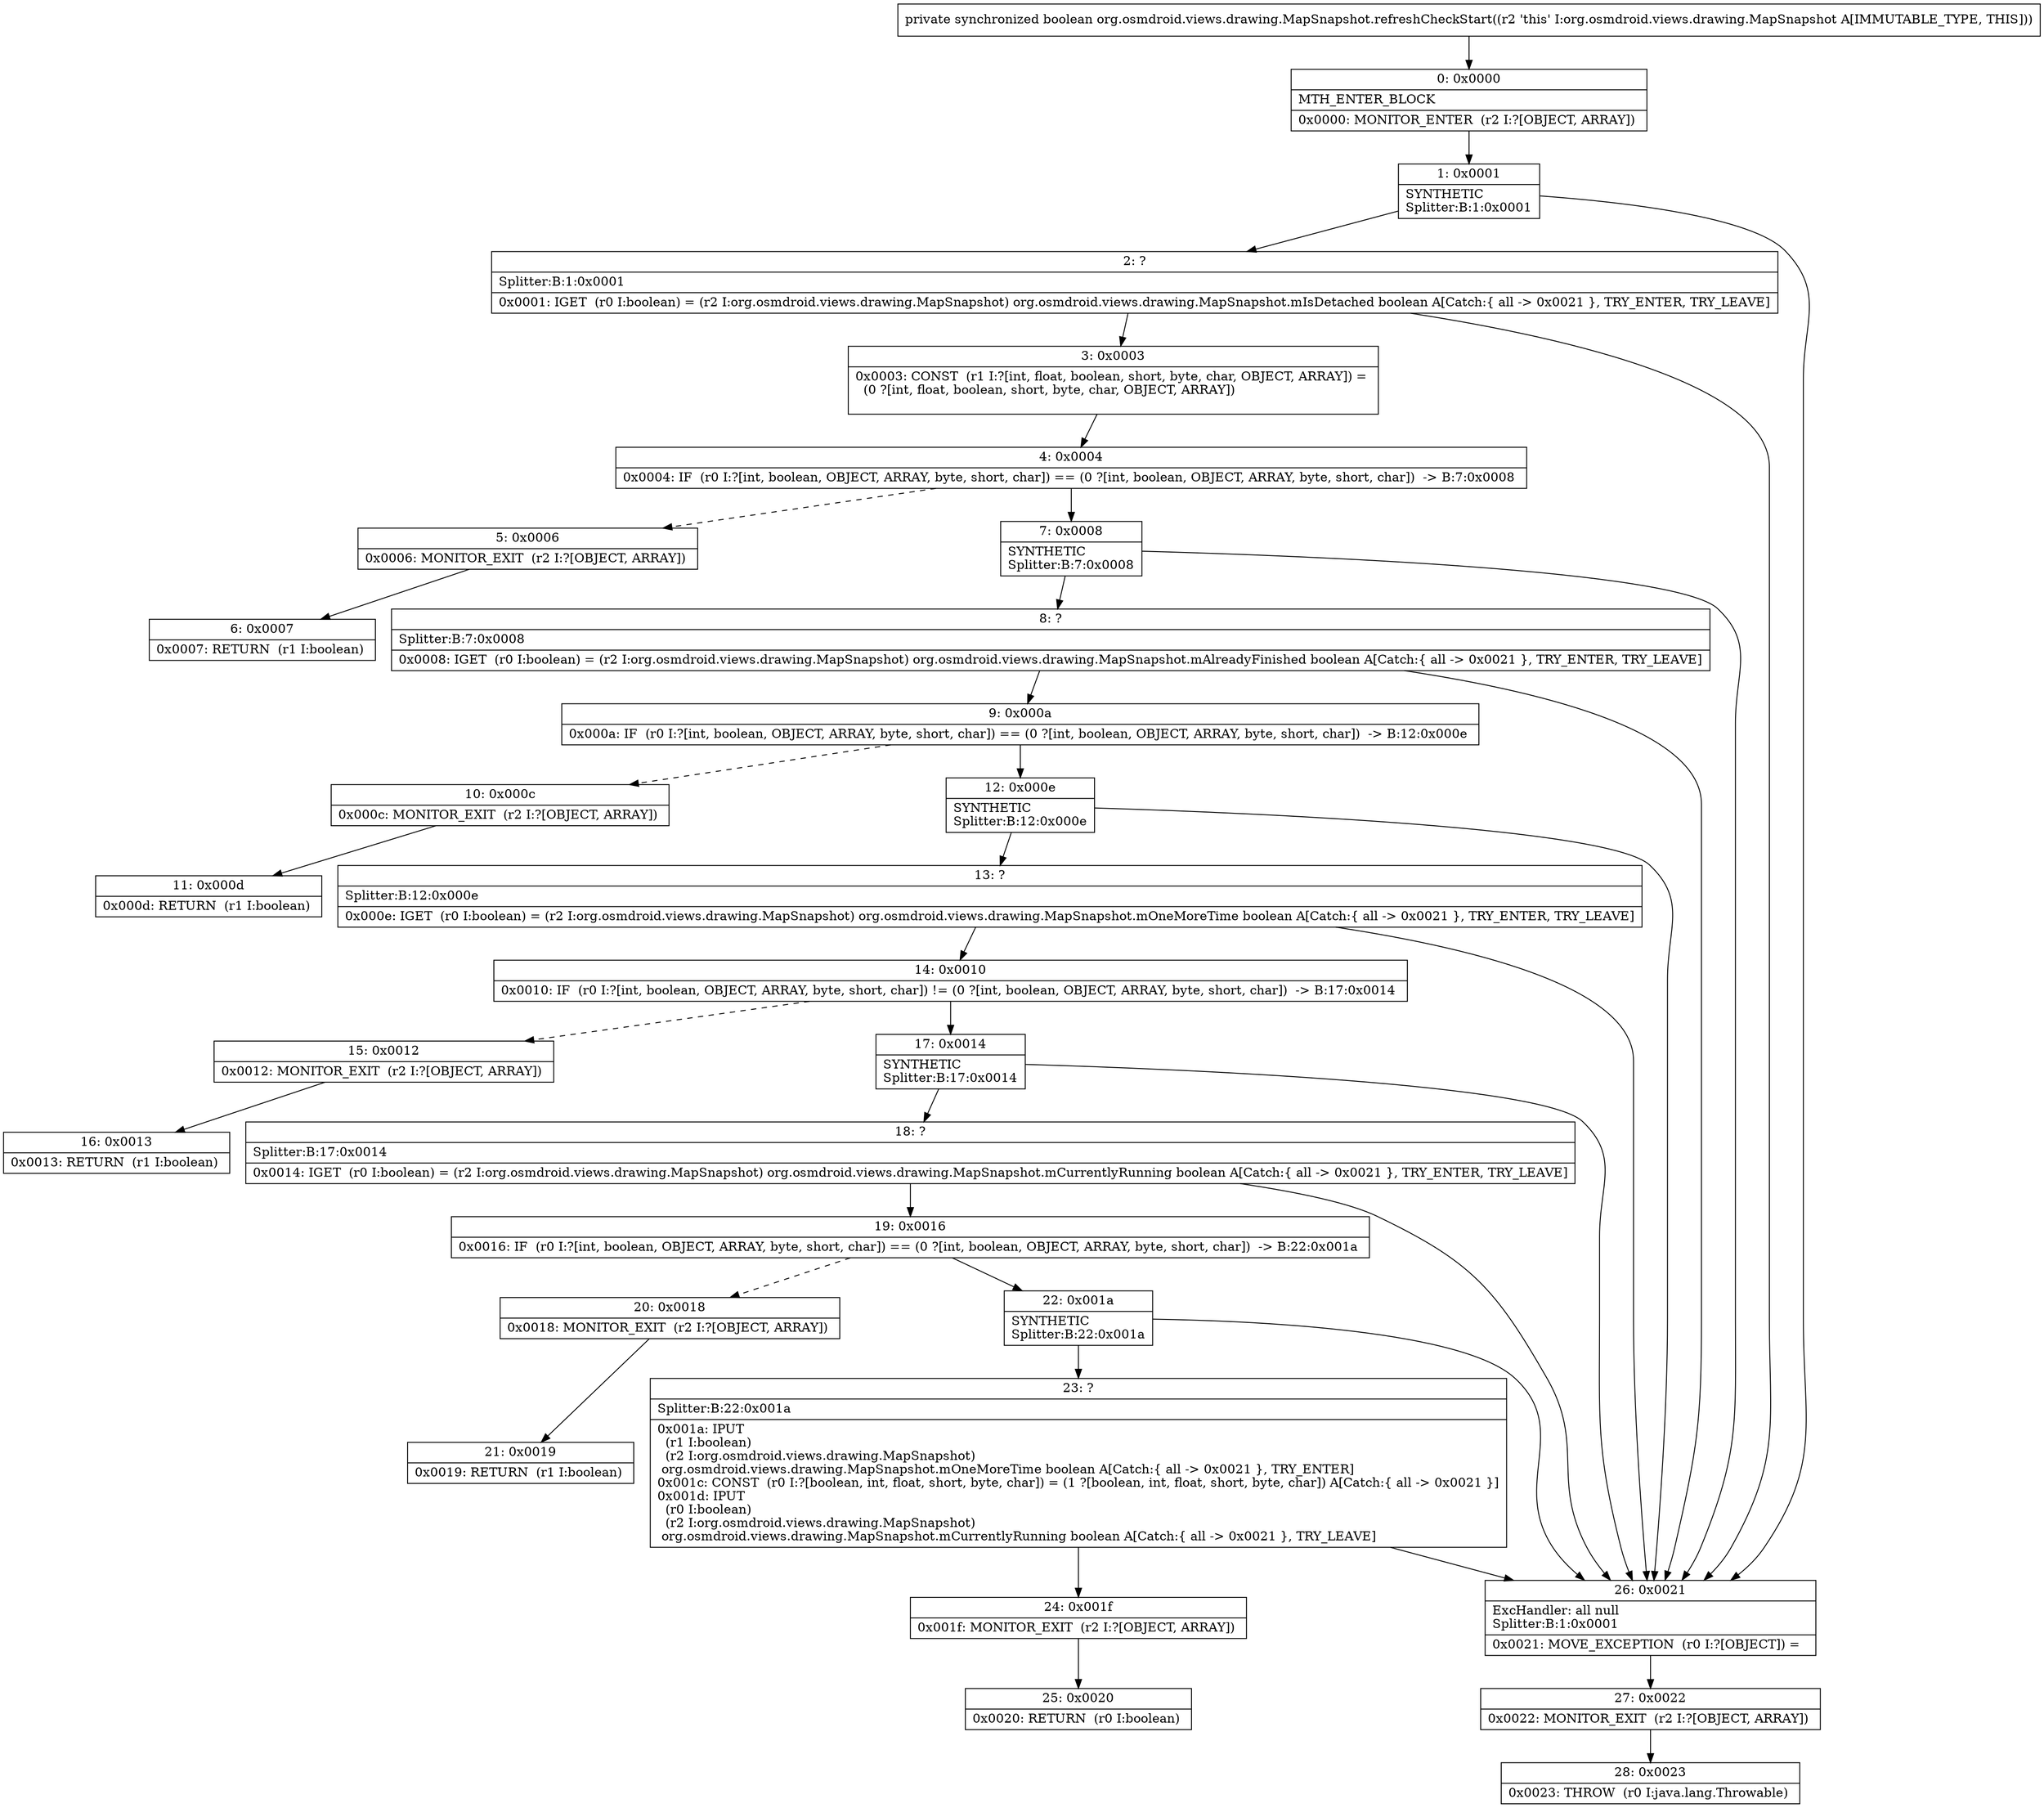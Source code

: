 digraph "CFG fororg.osmdroid.views.drawing.MapSnapshot.refreshCheckStart()Z" {
Node_0 [shape=record,label="{0\:\ 0x0000|MTH_ENTER_BLOCK\l|0x0000: MONITOR_ENTER  (r2 I:?[OBJECT, ARRAY]) \l}"];
Node_1 [shape=record,label="{1\:\ 0x0001|SYNTHETIC\lSplitter:B:1:0x0001\l}"];
Node_2 [shape=record,label="{2\:\ ?|Splitter:B:1:0x0001\l|0x0001: IGET  (r0 I:boolean) = (r2 I:org.osmdroid.views.drawing.MapSnapshot) org.osmdroid.views.drawing.MapSnapshot.mIsDetached boolean A[Catch:\{ all \-\> 0x0021 \}, TRY_ENTER, TRY_LEAVE]\l}"];
Node_3 [shape=record,label="{3\:\ 0x0003|0x0003: CONST  (r1 I:?[int, float, boolean, short, byte, char, OBJECT, ARRAY]) = \l  (0 ?[int, float, boolean, short, byte, char, OBJECT, ARRAY])\l \l}"];
Node_4 [shape=record,label="{4\:\ 0x0004|0x0004: IF  (r0 I:?[int, boolean, OBJECT, ARRAY, byte, short, char]) == (0 ?[int, boolean, OBJECT, ARRAY, byte, short, char])  \-\> B:7:0x0008 \l}"];
Node_5 [shape=record,label="{5\:\ 0x0006|0x0006: MONITOR_EXIT  (r2 I:?[OBJECT, ARRAY]) \l}"];
Node_6 [shape=record,label="{6\:\ 0x0007|0x0007: RETURN  (r1 I:boolean) \l}"];
Node_7 [shape=record,label="{7\:\ 0x0008|SYNTHETIC\lSplitter:B:7:0x0008\l}"];
Node_8 [shape=record,label="{8\:\ ?|Splitter:B:7:0x0008\l|0x0008: IGET  (r0 I:boolean) = (r2 I:org.osmdroid.views.drawing.MapSnapshot) org.osmdroid.views.drawing.MapSnapshot.mAlreadyFinished boolean A[Catch:\{ all \-\> 0x0021 \}, TRY_ENTER, TRY_LEAVE]\l}"];
Node_9 [shape=record,label="{9\:\ 0x000a|0x000a: IF  (r0 I:?[int, boolean, OBJECT, ARRAY, byte, short, char]) == (0 ?[int, boolean, OBJECT, ARRAY, byte, short, char])  \-\> B:12:0x000e \l}"];
Node_10 [shape=record,label="{10\:\ 0x000c|0x000c: MONITOR_EXIT  (r2 I:?[OBJECT, ARRAY]) \l}"];
Node_11 [shape=record,label="{11\:\ 0x000d|0x000d: RETURN  (r1 I:boolean) \l}"];
Node_12 [shape=record,label="{12\:\ 0x000e|SYNTHETIC\lSplitter:B:12:0x000e\l}"];
Node_13 [shape=record,label="{13\:\ ?|Splitter:B:12:0x000e\l|0x000e: IGET  (r0 I:boolean) = (r2 I:org.osmdroid.views.drawing.MapSnapshot) org.osmdroid.views.drawing.MapSnapshot.mOneMoreTime boolean A[Catch:\{ all \-\> 0x0021 \}, TRY_ENTER, TRY_LEAVE]\l}"];
Node_14 [shape=record,label="{14\:\ 0x0010|0x0010: IF  (r0 I:?[int, boolean, OBJECT, ARRAY, byte, short, char]) != (0 ?[int, boolean, OBJECT, ARRAY, byte, short, char])  \-\> B:17:0x0014 \l}"];
Node_15 [shape=record,label="{15\:\ 0x0012|0x0012: MONITOR_EXIT  (r2 I:?[OBJECT, ARRAY]) \l}"];
Node_16 [shape=record,label="{16\:\ 0x0013|0x0013: RETURN  (r1 I:boolean) \l}"];
Node_17 [shape=record,label="{17\:\ 0x0014|SYNTHETIC\lSplitter:B:17:0x0014\l}"];
Node_18 [shape=record,label="{18\:\ ?|Splitter:B:17:0x0014\l|0x0014: IGET  (r0 I:boolean) = (r2 I:org.osmdroid.views.drawing.MapSnapshot) org.osmdroid.views.drawing.MapSnapshot.mCurrentlyRunning boolean A[Catch:\{ all \-\> 0x0021 \}, TRY_ENTER, TRY_LEAVE]\l}"];
Node_19 [shape=record,label="{19\:\ 0x0016|0x0016: IF  (r0 I:?[int, boolean, OBJECT, ARRAY, byte, short, char]) == (0 ?[int, boolean, OBJECT, ARRAY, byte, short, char])  \-\> B:22:0x001a \l}"];
Node_20 [shape=record,label="{20\:\ 0x0018|0x0018: MONITOR_EXIT  (r2 I:?[OBJECT, ARRAY]) \l}"];
Node_21 [shape=record,label="{21\:\ 0x0019|0x0019: RETURN  (r1 I:boolean) \l}"];
Node_22 [shape=record,label="{22\:\ 0x001a|SYNTHETIC\lSplitter:B:22:0x001a\l}"];
Node_23 [shape=record,label="{23\:\ ?|Splitter:B:22:0x001a\l|0x001a: IPUT  \l  (r1 I:boolean)\l  (r2 I:org.osmdroid.views.drawing.MapSnapshot)\l org.osmdroid.views.drawing.MapSnapshot.mOneMoreTime boolean A[Catch:\{ all \-\> 0x0021 \}, TRY_ENTER]\l0x001c: CONST  (r0 I:?[boolean, int, float, short, byte, char]) = (1 ?[boolean, int, float, short, byte, char]) A[Catch:\{ all \-\> 0x0021 \}]\l0x001d: IPUT  \l  (r0 I:boolean)\l  (r2 I:org.osmdroid.views.drawing.MapSnapshot)\l org.osmdroid.views.drawing.MapSnapshot.mCurrentlyRunning boolean A[Catch:\{ all \-\> 0x0021 \}, TRY_LEAVE]\l}"];
Node_24 [shape=record,label="{24\:\ 0x001f|0x001f: MONITOR_EXIT  (r2 I:?[OBJECT, ARRAY]) \l}"];
Node_25 [shape=record,label="{25\:\ 0x0020|0x0020: RETURN  (r0 I:boolean) \l}"];
Node_26 [shape=record,label="{26\:\ 0x0021|ExcHandler: all null\lSplitter:B:1:0x0001\l|0x0021: MOVE_EXCEPTION  (r0 I:?[OBJECT]) =  \l}"];
Node_27 [shape=record,label="{27\:\ 0x0022|0x0022: MONITOR_EXIT  (r2 I:?[OBJECT, ARRAY]) \l}"];
Node_28 [shape=record,label="{28\:\ 0x0023|0x0023: THROW  (r0 I:java.lang.Throwable) \l}"];
MethodNode[shape=record,label="{private synchronized boolean org.osmdroid.views.drawing.MapSnapshot.refreshCheckStart((r2 'this' I:org.osmdroid.views.drawing.MapSnapshot A[IMMUTABLE_TYPE, THIS])) }"];
MethodNode -> Node_0;
Node_0 -> Node_1;
Node_1 -> Node_2;
Node_1 -> Node_26;
Node_2 -> Node_3;
Node_2 -> Node_26;
Node_3 -> Node_4;
Node_4 -> Node_5[style=dashed];
Node_4 -> Node_7;
Node_5 -> Node_6;
Node_7 -> Node_8;
Node_7 -> Node_26;
Node_8 -> Node_9;
Node_8 -> Node_26;
Node_9 -> Node_10[style=dashed];
Node_9 -> Node_12;
Node_10 -> Node_11;
Node_12 -> Node_13;
Node_12 -> Node_26;
Node_13 -> Node_14;
Node_13 -> Node_26;
Node_14 -> Node_15[style=dashed];
Node_14 -> Node_17;
Node_15 -> Node_16;
Node_17 -> Node_18;
Node_17 -> Node_26;
Node_18 -> Node_19;
Node_18 -> Node_26;
Node_19 -> Node_20[style=dashed];
Node_19 -> Node_22;
Node_20 -> Node_21;
Node_22 -> Node_23;
Node_22 -> Node_26;
Node_23 -> Node_24;
Node_23 -> Node_26;
Node_24 -> Node_25;
Node_26 -> Node_27;
Node_27 -> Node_28;
}

